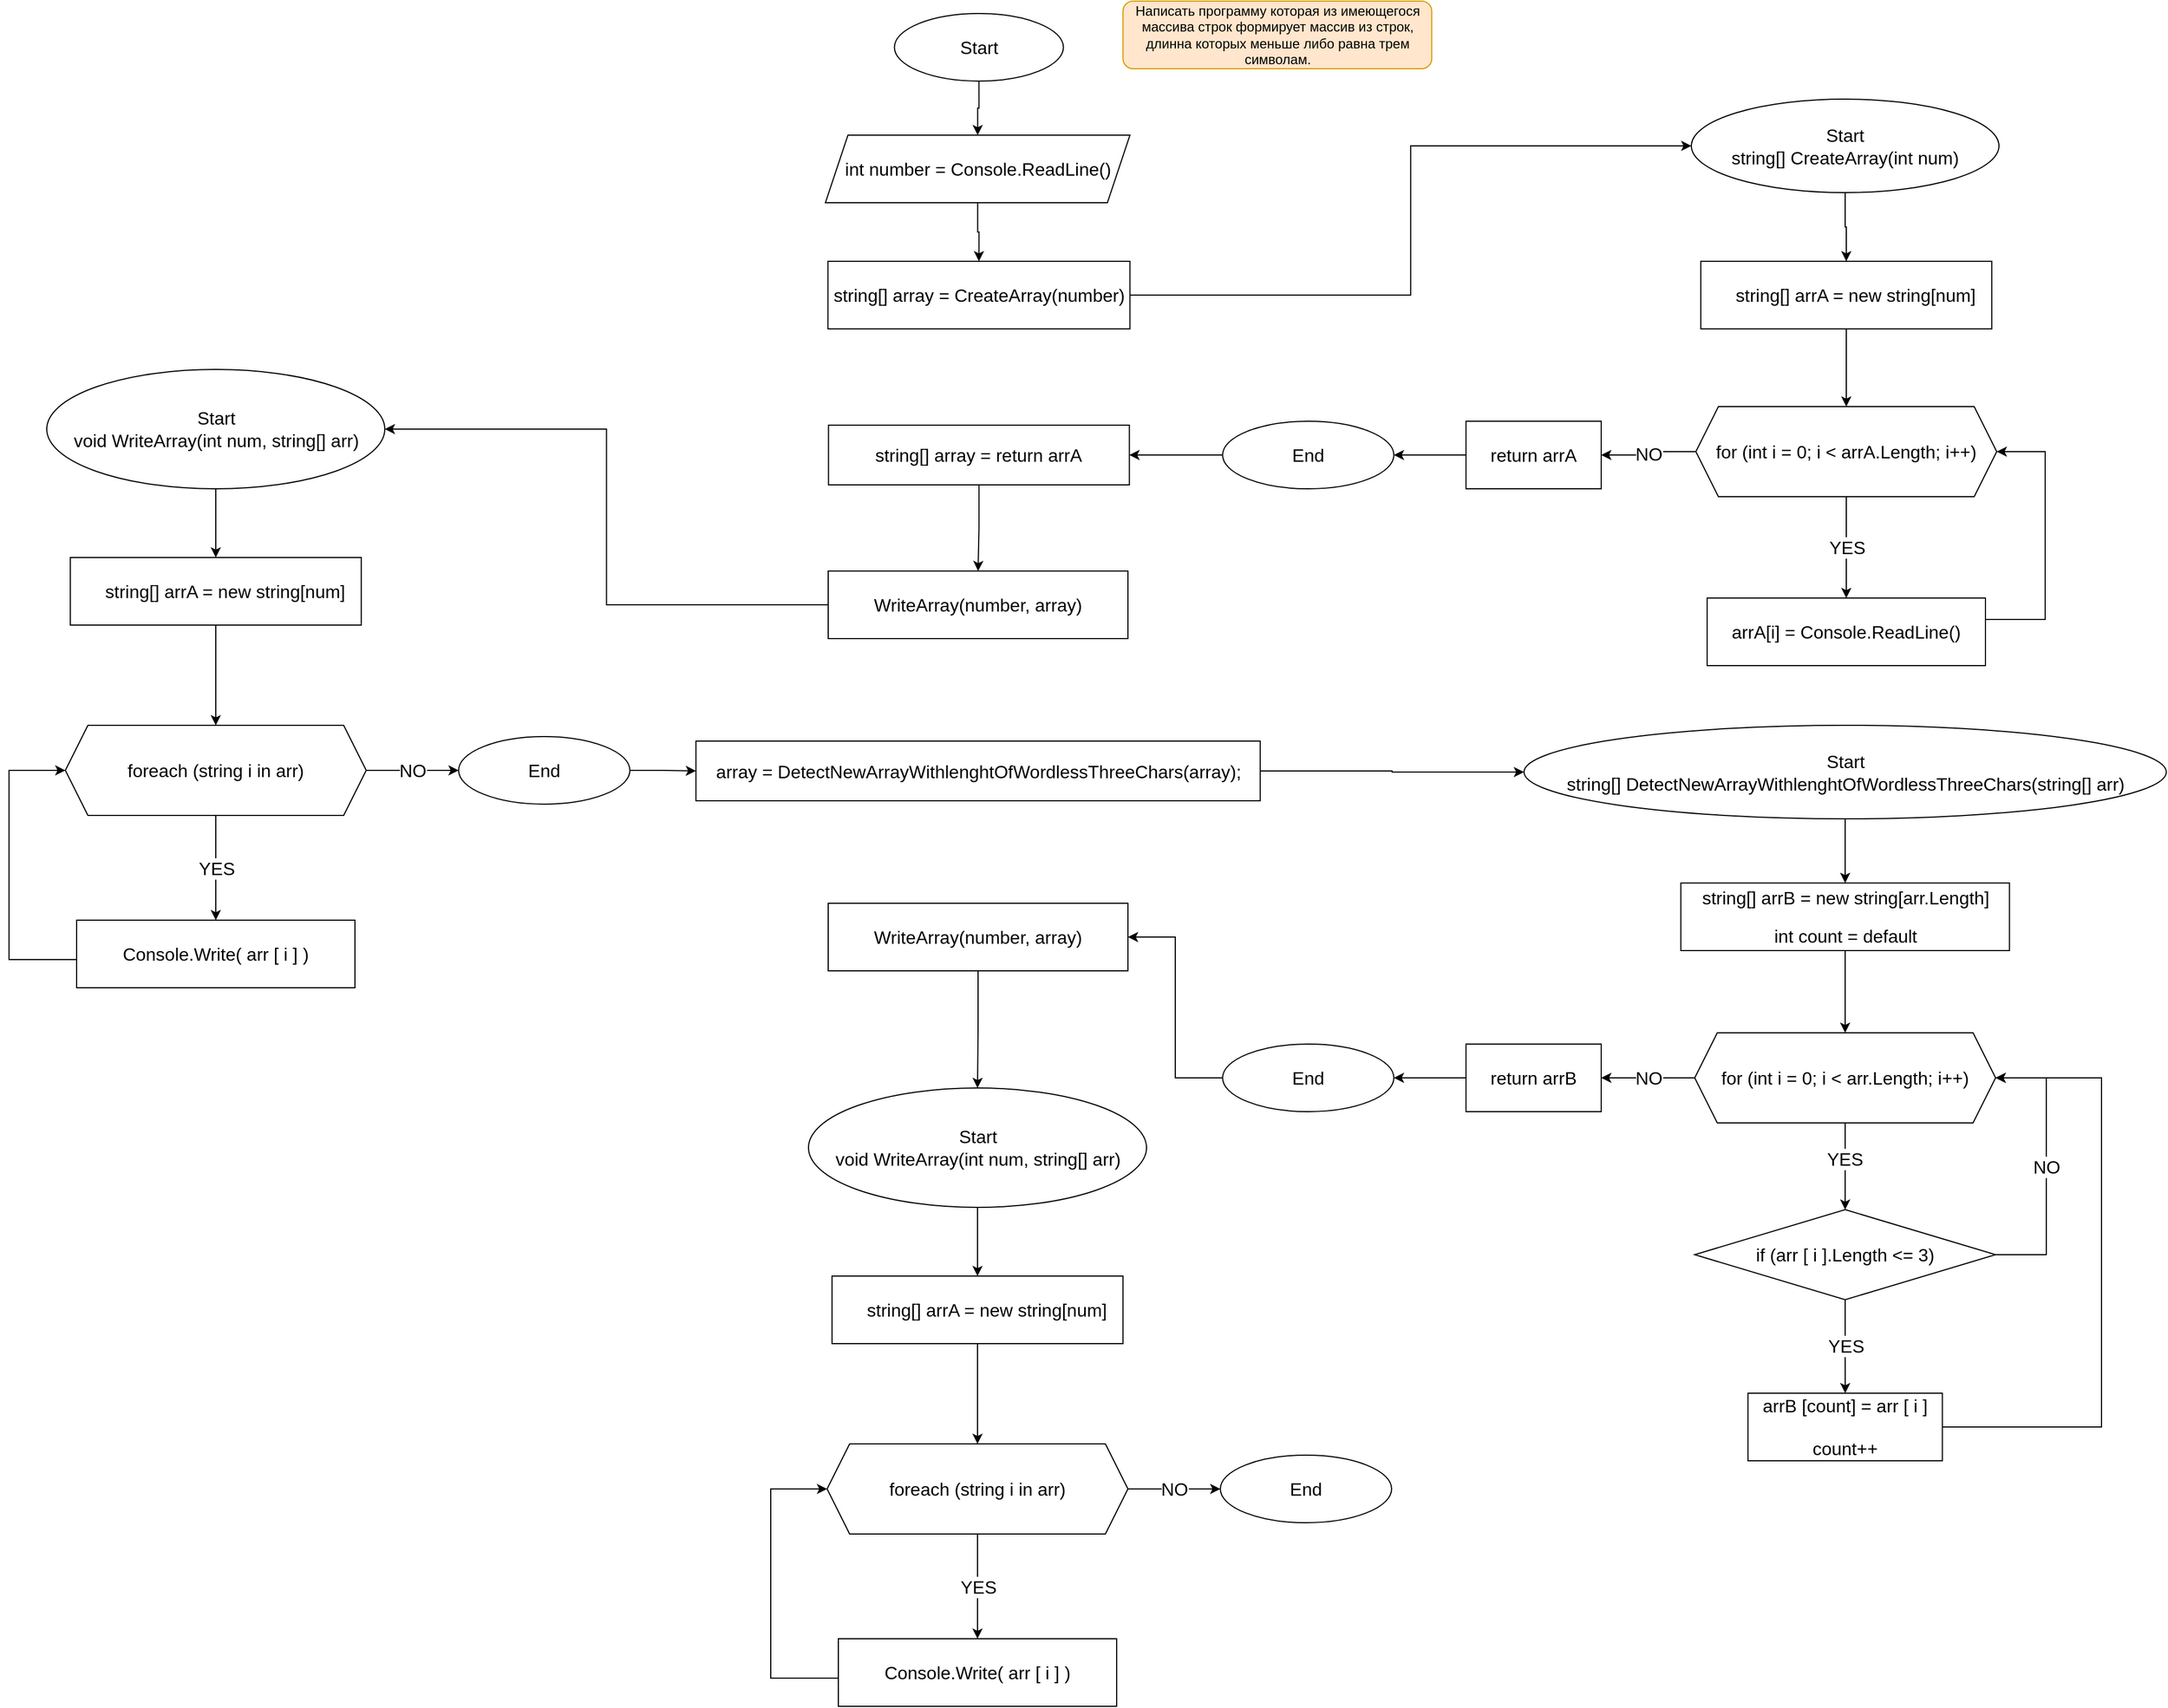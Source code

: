<mxfile version="20.8.3" type="device"><diagram id="z2kpQl_R-4VCb9vgichT" name="Страница 1"><mxGraphModel dx="3893" dy="2487" grid="0" gridSize="10" guides="1" tooltips="1" connect="1" arrows="1" fold="1" page="0" pageScale="1" pageWidth="827" pageHeight="1169" math="0" shadow="0"><root><mxCell id="0"/><mxCell id="1" parent="0"/><mxCell id="cu0K-bVqX4EVuB7WF5mi-29" value="" style="edgeStyle=orthogonalEdgeStyle;rounded=0;orthogonalLoop=1;jettySize=auto;html=1;fontSize=16;" edge="1" parent="1" source="I7gCUqkfTxrQDFLtk_4--1" target="cu0K-bVqX4EVuB7WF5mi-28"><mxGeometry relative="1" as="geometry"/></mxCell><mxCell id="I7gCUqkfTxrQDFLtk_4--1" value="string[] array = return arrA" style="rounded=0;whiteSpace=wrap;html=1;fontSize=16;" parent="1" vertex="1"><mxGeometry x="97.26" y="14.5" width="267" height="53" as="geometry"/></mxCell><mxCell id="cu0K-bVqX4EVuB7WF5mi-4" style="edgeStyle=orthogonalEdgeStyle;rounded=0;orthogonalLoop=1;jettySize=auto;html=1;" edge="1" parent="1" source="lmM5l8YJsMtUy4KO-bRS-19" target="cu0K-bVqX4EVuB7WF5mi-1"><mxGeometry relative="1" as="geometry"/></mxCell><mxCell id="lmM5l8YJsMtUy4KO-bRS-19" value="Start" style="ellipse;whiteSpace=wrap;html=1;fontSize=16;rounded=0;" parent="1" vertex="1"><mxGeometry x="155.75" y="-351" width="150" height="60" as="geometry"/></mxCell><mxCell id="04WCkkoKH3Ih48LZ2lz_-1" value="Написать программу которая из имеющегося массива строк формирует массив из строк, длинна которых меньше либо равна трем символам." style="rounded=1;whiteSpace=wrap;html=1;fillColor=#ffe6cc;strokeColor=#d79b00;" parent="1" vertex="1"><mxGeometry x="358.62" y="-362" width="274" height="60" as="geometry"/></mxCell><mxCell id="cu0K-bVqX4EVuB7WF5mi-3" value="" style="edgeStyle=orthogonalEdgeStyle;rounded=0;orthogonalLoop=1;jettySize=auto;html=1;entryX=0.5;entryY=0;entryDx=0;entryDy=0;" edge="1" parent="1" source="cu0K-bVqX4EVuB7WF5mi-1" target="cu0K-bVqX4EVuB7WF5mi-2"><mxGeometry relative="1" as="geometry"><mxPoint x="231" y="-80" as="targetPoint"/></mxGeometry></mxCell><mxCell id="cu0K-bVqX4EVuB7WF5mi-1" value="int number =&amp;nbsp;Console.ReadLine()" style="shape=parallelogram;perimeter=parallelogramPerimeter;whiteSpace=wrap;html=1;fixedSize=1;fontSize=16;rounded=0;" vertex="1" parent="1"><mxGeometry x="94.51" y="-243" width="270.25" height="60" as="geometry"/></mxCell><mxCell id="cu0K-bVqX4EVuB7WF5mi-22" style="edgeStyle=orthogonalEdgeStyle;rounded=0;orthogonalLoop=1;jettySize=auto;html=1;entryX=0;entryY=0.5;entryDx=0;entryDy=0;fontSize=16;" edge="1" parent="1" source="cu0K-bVqX4EVuB7WF5mi-2" target="cu0K-bVqX4EVuB7WF5mi-21"><mxGeometry relative="1" as="geometry"/></mxCell><mxCell id="cu0K-bVqX4EVuB7WF5mi-2" value="&lt;div&gt;&lt;span style=&quot;font-size: 16px;&quot;&gt;string[] array = CreateArray(number)&lt;/span&gt;&lt;/div&gt;" style="rounded=0;whiteSpace=wrap;html=1;" vertex="1" parent="1"><mxGeometry x="96.76" y="-131" width="268" height="60" as="geometry"/></mxCell><mxCell id="cu0K-bVqX4EVuB7WF5mi-10" style="edgeStyle=orthogonalEdgeStyle;rounded=0;orthogonalLoop=1;jettySize=auto;html=1;entryX=0.5;entryY=0;entryDx=0;entryDy=0;" edge="1" parent="1" source="cu0K-bVqX4EVuB7WF5mi-7" target="cu0K-bVqX4EVuB7WF5mi-9"><mxGeometry relative="1" as="geometry"/></mxCell><mxCell id="cu0K-bVqX4EVuB7WF5mi-7" value="&lt;span style=&quot;font-size: 16px;&quot;&gt;&amp;nbsp; &amp;nbsp; string[] arrA = new string[num]&lt;/span&gt;" style="whiteSpace=wrap;html=1;rounded=0;" vertex="1" parent="1"><mxGeometry x="871.38" y="-131" width="258.24" height="60" as="geometry"/></mxCell><mxCell id="cu0K-bVqX4EVuB7WF5mi-12" value="YES" style="edgeStyle=orthogonalEdgeStyle;rounded=0;orthogonalLoop=1;jettySize=auto;html=1;fontSize=16;" edge="1" parent="1" source="cu0K-bVqX4EVuB7WF5mi-9" target="cu0K-bVqX4EVuB7WF5mi-11"><mxGeometry relative="1" as="geometry"/></mxCell><mxCell id="cu0K-bVqX4EVuB7WF5mi-16" value="NO" style="edgeStyle=orthogonalEdgeStyle;rounded=0;orthogonalLoop=1;jettySize=auto;html=1;fontSize=16;" edge="1" parent="1" source="cu0K-bVqX4EVuB7WF5mi-9" target="cu0K-bVqX4EVuB7WF5mi-15"><mxGeometry relative="1" as="geometry"/></mxCell><mxCell id="cu0K-bVqX4EVuB7WF5mi-9" value="for (int i = 0; i &amp;lt; arrA.Length; i++)" style="shape=hexagon;perimeter=hexagonPerimeter2;whiteSpace=wrap;html=1;fixedSize=1;rounded=0;fontSize=16;" vertex="1" parent="1"><mxGeometry x="867" y="-2" width="267" height="80" as="geometry"/></mxCell><mxCell id="cu0K-bVqX4EVuB7WF5mi-13" style="edgeStyle=orthogonalEdgeStyle;rounded=0;orthogonalLoop=1;jettySize=auto;html=1;entryX=1;entryY=0.5;entryDx=0;entryDy=0;fontSize=16;" edge="1" parent="1" source="cu0K-bVqX4EVuB7WF5mi-11" target="cu0K-bVqX4EVuB7WF5mi-9"><mxGeometry relative="1" as="geometry"><Array as="points"><mxPoint x="1177" y="187"/><mxPoint x="1177" y="38"/></Array></mxGeometry></mxCell><mxCell id="cu0K-bVqX4EVuB7WF5mi-11" value="arrA[i] = Console.ReadLine()" style="whiteSpace=wrap;html=1;fontSize=16;rounded=0;" vertex="1" parent="1"><mxGeometry x="877" y="168" width="247" height="60" as="geometry"/></mxCell><mxCell id="cu0K-bVqX4EVuB7WF5mi-25" style="edgeStyle=orthogonalEdgeStyle;rounded=0;orthogonalLoop=1;jettySize=auto;html=1;entryX=1;entryY=0.5;entryDx=0;entryDy=0;fontSize=16;" edge="1" parent="1" source="cu0K-bVqX4EVuB7WF5mi-15" target="cu0K-bVqX4EVuB7WF5mi-24"><mxGeometry relative="1" as="geometry"/></mxCell><mxCell id="cu0K-bVqX4EVuB7WF5mi-15" value="return arrA" style="whiteSpace=wrap;html=1;fontSize=16;rounded=0;" vertex="1" parent="1"><mxGeometry x="663" y="11" width="120" height="60" as="geometry"/></mxCell><mxCell id="cu0K-bVqX4EVuB7WF5mi-23" style="edgeStyle=orthogonalEdgeStyle;rounded=0;orthogonalLoop=1;jettySize=auto;html=1;entryX=0.5;entryY=0;entryDx=0;entryDy=0;fontSize=16;" edge="1" parent="1" source="cu0K-bVqX4EVuB7WF5mi-21" target="cu0K-bVqX4EVuB7WF5mi-7"><mxGeometry relative="1" as="geometry"/></mxCell><mxCell id="cu0K-bVqX4EVuB7WF5mi-21" value="Start&lt;br&gt;&lt;div&gt;string[] CreateArray(int num)&lt;/div&gt;" style="ellipse;whiteSpace=wrap;html=1;fontSize=16;rounded=0;" vertex="1" parent="1"><mxGeometry x="863" y="-275" width="273" height="83" as="geometry"/></mxCell><mxCell id="cu0K-bVqX4EVuB7WF5mi-26" style="edgeStyle=orthogonalEdgeStyle;rounded=0;orthogonalLoop=1;jettySize=auto;html=1;entryX=1;entryY=0.5;entryDx=0;entryDy=0;fontSize=16;" edge="1" parent="1" source="cu0K-bVqX4EVuB7WF5mi-24" target="I7gCUqkfTxrQDFLtk_4--1"><mxGeometry relative="1" as="geometry"/></mxCell><mxCell id="cu0K-bVqX4EVuB7WF5mi-24" value="End" style="ellipse;whiteSpace=wrap;html=1;fontSize=16;rounded=0;" vertex="1" parent="1"><mxGeometry x="447" y="11" width="152" height="60" as="geometry"/></mxCell><mxCell id="cu0K-bVqX4EVuB7WF5mi-46" style="edgeStyle=orthogonalEdgeStyle;rounded=0;orthogonalLoop=1;jettySize=auto;html=1;entryX=1;entryY=0.5;entryDx=0;entryDy=0;fontSize=16;" edge="1" parent="1" source="cu0K-bVqX4EVuB7WF5mi-28" target="cu0K-bVqX4EVuB7WF5mi-41"><mxGeometry relative="1" as="geometry"/></mxCell><mxCell id="cu0K-bVqX4EVuB7WF5mi-28" value="WriteArray(number, array)" style="whiteSpace=wrap;html=1;fontSize=16;rounded=0;" vertex="1" parent="1"><mxGeometry x="97" y="144" width="266" height="60" as="geometry"/></mxCell><mxCell id="cu0K-bVqX4EVuB7WF5mi-31" style="edgeStyle=orthogonalEdgeStyle;rounded=0;orthogonalLoop=1;jettySize=auto;html=1;entryX=0.5;entryY=0;entryDx=0;entryDy=0;" edge="1" parent="1" source="cu0K-bVqX4EVuB7WF5mi-32" target="cu0K-bVqX4EVuB7WF5mi-35"><mxGeometry relative="1" as="geometry"/></mxCell><mxCell id="cu0K-bVqX4EVuB7WF5mi-32" value="&lt;span style=&quot;font-size: 16px;&quot;&gt;&amp;nbsp; &amp;nbsp; string[] arrA = new string[num]&lt;/span&gt;" style="whiteSpace=wrap;html=1;rounded=0;" vertex="1" parent="1"><mxGeometry x="-575.62" y="132" width="258.24" height="60" as="geometry"/></mxCell><mxCell id="cu0K-bVqX4EVuB7WF5mi-33" value="YES" style="edgeStyle=orthogonalEdgeStyle;rounded=0;orthogonalLoop=1;jettySize=auto;html=1;fontSize=16;" edge="1" parent="1" source="cu0K-bVqX4EVuB7WF5mi-35" target="cu0K-bVqX4EVuB7WF5mi-37"><mxGeometry relative="1" as="geometry"/></mxCell><mxCell id="cu0K-bVqX4EVuB7WF5mi-35" value="foreach (string i in arr)" style="shape=hexagon;perimeter=hexagonPerimeter2;whiteSpace=wrap;html=1;fixedSize=1;rounded=0;fontSize=16;" vertex="1" parent="1"><mxGeometry x="-580" y="281" width="267" height="80" as="geometry"/></mxCell><mxCell id="cu0K-bVqX4EVuB7WF5mi-45" style="edgeStyle=orthogonalEdgeStyle;rounded=0;orthogonalLoop=1;jettySize=auto;html=1;entryX=0;entryY=0.5;entryDx=0;entryDy=0;fontSize=16;" edge="1" parent="1" source="cu0K-bVqX4EVuB7WF5mi-37" target="cu0K-bVqX4EVuB7WF5mi-35"><mxGeometry relative="1" as="geometry"><Array as="points"><mxPoint x="-630" y="489"/><mxPoint x="-630" y="321"/></Array></mxGeometry></mxCell><mxCell id="cu0K-bVqX4EVuB7WF5mi-37" value="Console.Write( arr [ i ] )" style="whiteSpace=wrap;html=1;fontSize=16;rounded=0;" vertex="1" parent="1"><mxGeometry x="-570" y="454" width="247" height="60" as="geometry"/></mxCell><mxCell id="cu0K-bVqX4EVuB7WF5mi-38" value="NO" style="edgeStyle=orthogonalEdgeStyle;rounded=0;orthogonalLoop=1;jettySize=auto;html=1;entryX=0;entryY=0.5;entryDx=0;entryDy=0;fontSize=16;exitX=1;exitY=0.5;exitDx=0;exitDy=0;" edge="1" parent="1" source="cu0K-bVqX4EVuB7WF5mi-35" target="cu0K-bVqX4EVuB7WF5mi-42"><mxGeometry relative="1" as="geometry"><mxPoint x="-110" y="326" as="sourcePoint"/><mxPoint x="-278.0" y="321" as="targetPoint"/></mxGeometry></mxCell><mxCell id="cu0K-bVqX4EVuB7WF5mi-40" style="edgeStyle=orthogonalEdgeStyle;rounded=0;orthogonalLoop=1;jettySize=auto;html=1;entryX=0.5;entryY=0;entryDx=0;entryDy=0;fontSize=16;" edge="1" parent="1" source="cu0K-bVqX4EVuB7WF5mi-41" target="cu0K-bVqX4EVuB7WF5mi-32"><mxGeometry relative="1" as="geometry"/></mxCell><mxCell id="cu0K-bVqX4EVuB7WF5mi-41" value="Start&lt;br&gt;void WriteArray(int num, string[] arr)" style="ellipse;whiteSpace=wrap;html=1;fontSize=16;rounded=0;" vertex="1" parent="1"><mxGeometry x="-596.5" y="-35" width="300" height="106" as="geometry"/></mxCell><mxCell id="cu0K-bVqX4EVuB7WF5mi-48" style="edgeStyle=orthogonalEdgeStyle;rounded=0;orthogonalLoop=1;jettySize=auto;html=1;fontSize=16;" edge="1" parent="1" source="cu0K-bVqX4EVuB7WF5mi-42" target="cu0K-bVqX4EVuB7WF5mi-47"><mxGeometry relative="1" as="geometry"/></mxCell><mxCell id="cu0K-bVqX4EVuB7WF5mi-42" value="End" style="ellipse;whiteSpace=wrap;html=1;fontSize=16;rounded=0;" vertex="1" parent="1"><mxGeometry x="-231" y="291" width="152" height="60" as="geometry"/></mxCell><mxCell id="cu0K-bVqX4EVuB7WF5mi-67" style="edgeStyle=orthogonalEdgeStyle;rounded=0;orthogonalLoop=1;jettySize=auto;html=1;entryX=0;entryY=0.5;entryDx=0;entryDy=0;fontSize=16;" edge="1" parent="1" source="cu0K-bVqX4EVuB7WF5mi-47" target="cu0K-bVqX4EVuB7WF5mi-58"><mxGeometry relative="1" as="geometry"/></mxCell><mxCell id="cu0K-bVqX4EVuB7WF5mi-47" value="array = DetectNewArrayWithlenghtOfWordlessThreeChars(array);" style="rounded=0;whiteSpace=wrap;html=1;fontSize=16;" vertex="1" parent="1"><mxGeometry x="-20.37" y="295" width="500.74" height="53" as="geometry"/></mxCell><mxCell id="cu0K-bVqX4EVuB7WF5mi-50" style="edgeStyle=orthogonalEdgeStyle;rounded=0;orthogonalLoop=1;jettySize=auto;html=1;entryX=0.5;entryY=0;entryDx=0;entryDy=0;" edge="1" parent="1" source="cu0K-bVqX4EVuB7WF5mi-51" target="cu0K-bVqX4EVuB7WF5mi-54"><mxGeometry relative="1" as="geometry"/></mxCell><mxCell id="cu0K-bVqX4EVuB7WF5mi-51" value="&lt;span style=&quot;font-size: 16px;&quot;&gt;string[] arrB = new string[arr.Length]&lt;/span&gt;&lt;br&gt;&lt;br&gt;&lt;span style=&quot;font-size: 16px;&quot;&gt;int count = default&lt;/span&gt;" style="whiteSpace=wrap;html=1;rounded=0;" vertex="1" parent="1"><mxGeometry x="853.69" y="421" width="291.62" height="60" as="geometry"/></mxCell><mxCell id="cu0K-bVqX4EVuB7WF5mi-61" value="" style="edgeStyle=orthogonalEdgeStyle;rounded=0;orthogonalLoop=1;jettySize=auto;html=1;fontSize=16;" edge="1" parent="1" source="cu0K-bVqX4EVuB7WF5mi-54" target="cu0K-bVqX4EVuB7WF5mi-60"><mxGeometry relative="1" as="geometry"/></mxCell><mxCell id="cu0K-bVqX4EVuB7WF5mi-62" value="YES" style="edgeLabel;html=1;align=center;verticalAlign=middle;resizable=0;points=[];fontSize=16;" vertex="1" connectable="0" parent="cu0K-bVqX4EVuB7WF5mi-61"><mxGeometry x="-0.188" y="-1" relative="1" as="geometry"><mxPoint as="offset"/></mxGeometry></mxCell><mxCell id="cu0K-bVqX4EVuB7WF5mi-69" value="NO" style="edgeStyle=orthogonalEdgeStyle;rounded=0;orthogonalLoop=1;jettySize=auto;html=1;fontSize=16;" edge="1" parent="1" source="cu0K-bVqX4EVuB7WF5mi-54" target="cu0K-bVqX4EVuB7WF5mi-68"><mxGeometry relative="1" as="geometry"/></mxCell><mxCell id="cu0K-bVqX4EVuB7WF5mi-54" value="for (int i = 0; i &amp;lt; arr.Length; i++)" style="shape=hexagon;perimeter=hexagonPerimeter2;whiteSpace=wrap;html=1;fixedSize=1;rounded=0;fontSize=16;" vertex="1" parent="1"><mxGeometry x="866" y="554" width="267" height="80" as="geometry"/></mxCell><mxCell id="cu0K-bVqX4EVuB7WF5mi-57" style="edgeStyle=orthogonalEdgeStyle;rounded=0;orthogonalLoop=1;jettySize=auto;html=1;entryX=0.5;entryY=0;entryDx=0;entryDy=0;fontSize=16;" edge="1" parent="1" source="cu0K-bVqX4EVuB7WF5mi-58" target="cu0K-bVqX4EVuB7WF5mi-51"><mxGeometry relative="1" as="geometry"/></mxCell><mxCell id="cu0K-bVqX4EVuB7WF5mi-58" value="Start&lt;br&gt;&lt;div&gt;string[] DetectNewArrayWithlenghtOfWordlessThreeChars(string[] arr)&lt;/div&gt;" style="ellipse;whiteSpace=wrap;html=1;fontSize=16;rounded=0;" vertex="1" parent="1"><mxGeometry x="714.5" y="281" width="570" height="83" as="geometry"/></mxCell><mxCell id="cu0K-bVqX4EVuB7WF5mi-64" value="YES" style="edgeStyle=orthogonalEdgeStyle;rounded=0;orthogonalLoop=1;jettySize=auto;html=1;fontSize=16;" edge="1" parent="1" source="cu0K-bVqX4EVuB7WF5mi-60" target="cu0K-bVqX4EVuB7WF5mi-63"><mxGeometry relative="1" as="geometry"/></mxCell><mxCell id="cu0K-bVqX4EVuB7WF5mi-66" value="NO" style="edgeStyle=orthogonalEdgeStyle;rounded=0;orthogonalLoop=1;jettySize=auto;html=1;entryX=1;entryY=0.5;entryDx=0;entryDy=0;fontSize=16;" edge="1" parent="1" source="cu0K-bVqX4EVuB7WF5mi-60" target="cu0K-bVqX4EVuB7WF5mi-54"><mxGeometry relative="1" as="geometry"><Array as="points"><mxPoint x="1178" y="751"/><mxPoint x="1178" y="594"/></Array></mxGeometry></mxCell><mxCell id="cu0K-bVqX4EVuB7WF5mi-60" value="if (arr [ i ].Length &amp;lt;= 3)" style="rhombus;whiteSpace=wrap;html=1;fontSize=16;rounded=0;" vertex="1" parent="1"><mxGeometry x="866" y="711" width="267" height="80" as="geometry"/></mxCell><mxCell id="cu0K-bVqX4EVuB7WF5mi-65" style="edgeStyle=orthogonalEdgeStyle;rounded=0;orthogonalLoop=1;jettySize=auto;html=1;entryX=1;entryY=0.5;entryDx=0;entryDy=0;fontSize=16;" edge="1" parent="1" source="cu0K-bVqX4EVuB7WF5mi-63" target="cu0K-bVqX4EVuB7WF5mi-54"><mxGeometry relative="1" as="geometry"><Array as="points"><mxPoint x="1227" y="904"/><mxPoint x="1227" y="594"/></Array></mxGeometry></mxCell><mxCell id="cu0K-bVqX4EVuB7WF5mi-63" value="&lt;div&gt;arrB [count] = arr [ i ]&lt;/div&gt;&lt;div&gt;&lt;br&gt;&lt;/div&gt;&lt;div&gt;count++&lt;/div&gt;" style="whiteSpace=wrap;html=1;fontSize=16;rounded=0;" vertex="1" parent="1"><mxGeometry x="913.25" y="874" width="172.5" height="60" as="geometry"/></mxCell><mxCell id="cu0K-bVqX4EVuB7WF5mi-71" style="edgeStyle=orthogonalEdgeStyle;rounded=0;orthogonalLoop=1;jettySize=auto;html=1;entryX=1;entryY=0.5;entryDx=0;entryDy=0;fontSize=16;" edge="1" parent="1" source="cu0K-bVqX4EVuB7WF5mi-68" target="cu0K-bVqX4EVuB7WF5mi-70"><mxGeometry relative="1" as="geometry"/></mxCell><mxCell id="cu0K-bVqX4EVuB7WF5mi-68" value="return arrB" style="whiteSpace=wrap;html=1;fontSize=16;rounded=0;" vertex="1" parent="1"><mxGeometry x="663" y="564" width="120" height="60" as="geometry"/></mxCell><mxCell id="cu0K-bVqX4EVuB7WF5mi-73" style="edgeStyle=orthogonalEdgeStyle;rounded=0;orthogonalLoop=1;jettySize=auto;html=1;entryX=1;entryY=0.5;entryDx=0;entryDy=0;fontSize=16;" edge="1" parent="1" source="cu0K-bVqX4EVuB7WF5mi-70" target="cu0K-bVqX4EVuB7WF5mi-72"><mxGeometry relative="1" as="geometry"/></mxCell><mxCell id="cu0K-bVqX4EVuB7WF5mi-70" value="End" style="ellipse;whiteSpace=wrap;html=1;fontSize=16;rounded=0;" vertex="1" parent="1"><mxGeometry x="447" y="564" width="152" height="60" as="geometry"/></mxCell><mxCell id="cu0K-bVqX4EVuB7WF5mi-74" style="edgeStyle=orthogonalEdgeStyle;rounded=0;orthogonalLoop=1;jettySize=auto;html=1;fontSize=16;entryX=0.5;entryY=0;entryDx=0;entryDy=0;" edge="1" parent="1" source="cu0K-bVqX4EVuB7WF5mi-72" target="cu0K-bVqX4EVuB7WF5mi-83"><mxGeometry relative="1" as="geometry"><mxPoint x="230.0" y="594.0" as="targetPoint"/></mxGeometry></mxCell><mxCell id="cu0K-bVqX4EVuB7WF5mi-72" value="WriteArray(number, array)" style="whiteSpace=wrap;html=1;fontSize=16;rounded=0;" vertex="1" parent="1"><mxGeometry x="97" y="439" width="266" height="60" as="geometry"/></mxCell><mxCell id="cu0K-bVqX4EVuB7WF5mi-75" style="edgeStyle=orthogonalEdgeStyle;rounded=0;orthogonalLoop=1;jettySize=auto;html=1;entryX=0.5;entryY=0;entryDx=0;entryDy=0;" edge="1" parent="1" source="cu0K-bVqX4EVuB7WF5mi-76" target="cu0K-bVqX4EVuB7WF5mi-78"><mxGeometry relative="1" as="geometry"/></mxCell><mxCell id="cu0K-bVqX4EVuB7WF5mi-76" value="&lt;span style=&quot;font-size: 16px;&quot;&gt;&amp;nbsp; &amp;nbsp; string[] arrA = new string[num]&lt;/span&gt;" style="whiteSpace=wrap;html=1;rounded=0;" vertex="1" parent="1"><mxGeometry x="100.38" y="770" width="258.24" height="60" as="geometry"/></mxCell><mxCell id="cu0K-bVqX4EVuB7WF5mi-77" value="YES" style="edgeStyle=orthogonalEdgeStyle;rounded=0;orthogonalLoop=1;jettySize=auto;html=1;fontSize=16;" edge="1" parent="1" source="cu0K-bVqX4EVuB7WF5mi-78" target="cu0K-bVqX4EVuB7WF5mi-80"><mxGeometry relative="1" as="geometry"/></mxCell><mxCell id="cu0K-bVqX4EVuB7WF5mi-78" value="foreach (string i in arr)" style="shape=hexagon;perimeter=hexagonPerimeter2;whiteSpace=wrap;html=1;fixedSize=1;rounded=0;fontSize=16;" vertex="1" parent="1"><mxGeometry x="96" y="919" width="267" height="80" as="geometry"/></mxCell><mxCell id="cu0K-bVqX4EVuB7WF5mi-79" style="edgeStyle=orthogonalEdgeStyle;rounded=0;orthogonalLoop=1;jettySize=auto;html=1;entryX=0;entryY=0.5;entryDx=0;entryDy=0;fontSize=16;" edge="1" parent="1" source="cu0K-bVqX4EVuB7WF5mi-80" target="cu0K-bVqX4EVuB7WF5mi-78"><mxGeometry relative="1" as="geometry"><Array as="points"><mxPoint x="46" y="1127"/><mxPoint x="46" y="959"/></Array></mxGeometry></mxCell><mxCell id="cu0K-bVqX4EVuB7WF5mi-80" value="Console.Write( arr [ i ] )" style="whiteSpace=wrap;html=1;fontSize=16;rounded=0;" vertex="1" parent="1"><mxGeometry x="106" y="1092" width="247" height="60" as="geometry"/></mxCell><mxCell id="cu0K-bVqX4EVuB7WF5mi-81" value="NO" style="edgeStyle=orthogonalEdgeStyle;rounded=0;orthogonalLoop=1;jettySize=auto;html=1;entryX=0;entryY=0.5;entryDx=0;entryDy=0;fontSize=16;exitX=1;exitY=0.5;exitDx=0;exitDy=0;" edge="1" parent="1" source="cu0K-bVqX4EVuB7WF5mi-78" target="cu0K-bVqX4EVuB7WF5mi-84"><mxGeometry relative="1" as="geometry"><mxPoint x="566" y="964" as="sourcePoint"/><mxPoint x="398.0" y="959" as="targetPoint"/></mxGeometry></mxCell><mxCell id="cu0K-bVqX4EVuB7WF5mi-82" style="edgeStyle=orthogonalEdgeStyle;rounded=0;orthogonalLoop=1;jettySize=auto;html=1;entryX=0.5;entryY=0;entryDx=0;entryDy=0;fontSize=16;" edge="1" parent="1" source="cu0K-bVqX4EVuB7WF5mi-83" target="cu0K-bVqX4EVuB7WF5mi-76"><mxGeometry relative="1" as="geometry"/></mxCell><mxCell id="cu0K-bVqX4EVuB7WF5mi-83" value="Start&lt;br&gt;void WriteArray(int num, string[] arr)" style="ellipse;whiteSpace=wrap;html=1;fontSize=16;rounded=0;" vertex="1" parent="1"><mxGeometry x="79.5" y="603" width="300" height="106" as="geometry"/></mxCell><mxCell id="cu0K-bVqX4EVuB7WF5mi-84" value="End" style="ellipse;whiteSpace=wrap;html=1;fontSize=16;rounded=0;" vertex="1" parent="1"><mxGeometry x="445" y="929" width="152" height="60" as="geometry"/></mxCell></root></mxGraphModel></diagram></mxfile>